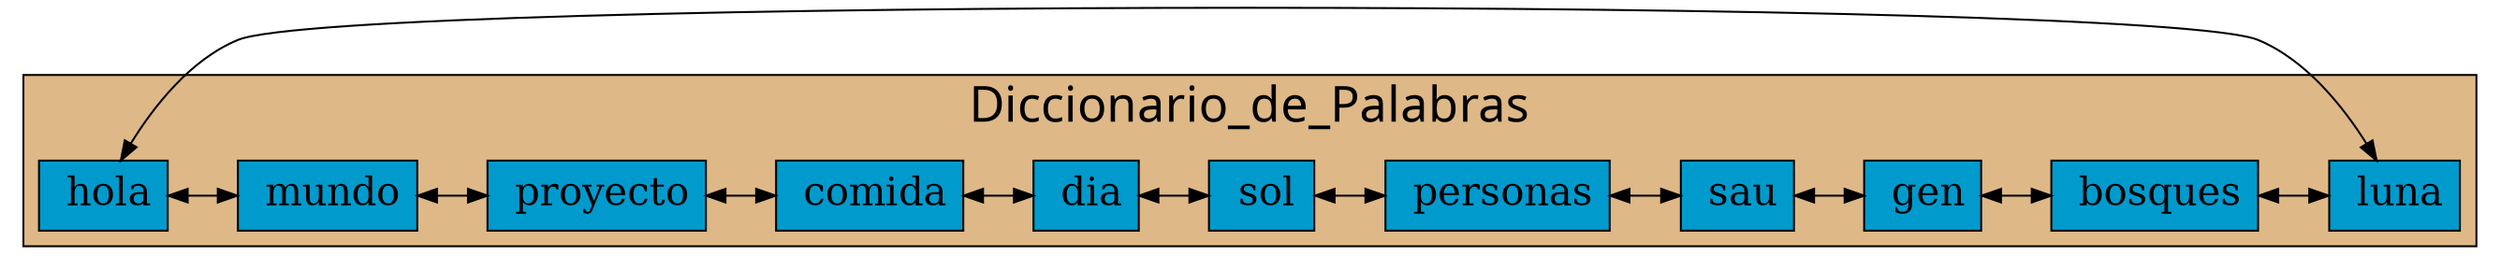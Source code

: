 digraph Lista_Doble{

graph[ranksep= "0.5",nodesep= "0.5"];
node[fontcolor=black shape=box style=filled fillcolor=deepskyblue3 fontsize=20];

subgraph cluster_1 {

fontname=algerian
fontsize=25;
label="Diccionario_de_Palabras";
fontcolor=black
style=filled
fillcolor=burlywood
labelloc=t;{rank=same;
25770493040[label=" hola"];
25770493072[label=" mundo"];
25770493104[label=" proyecto"];
25770493136[label=" comida"];
25770493168[label=" dia"];
25770493200[label=" sol"];
25770493232[label=" personas"];
25770493264[label=" sau"];
25770493296[label=" gen"];
25770493328[label=" bosques"];
25770493360[label=" luna"];
};

25770493040->
25770493072->
25770493104->
25770493136->
25770493168->
25770493200->
25770493232->
25770493264->
25770493296->
25770493328->
25770493360[dir=both color=black];


25770493040->25770493360
[dir=both color=black];

 }

}
